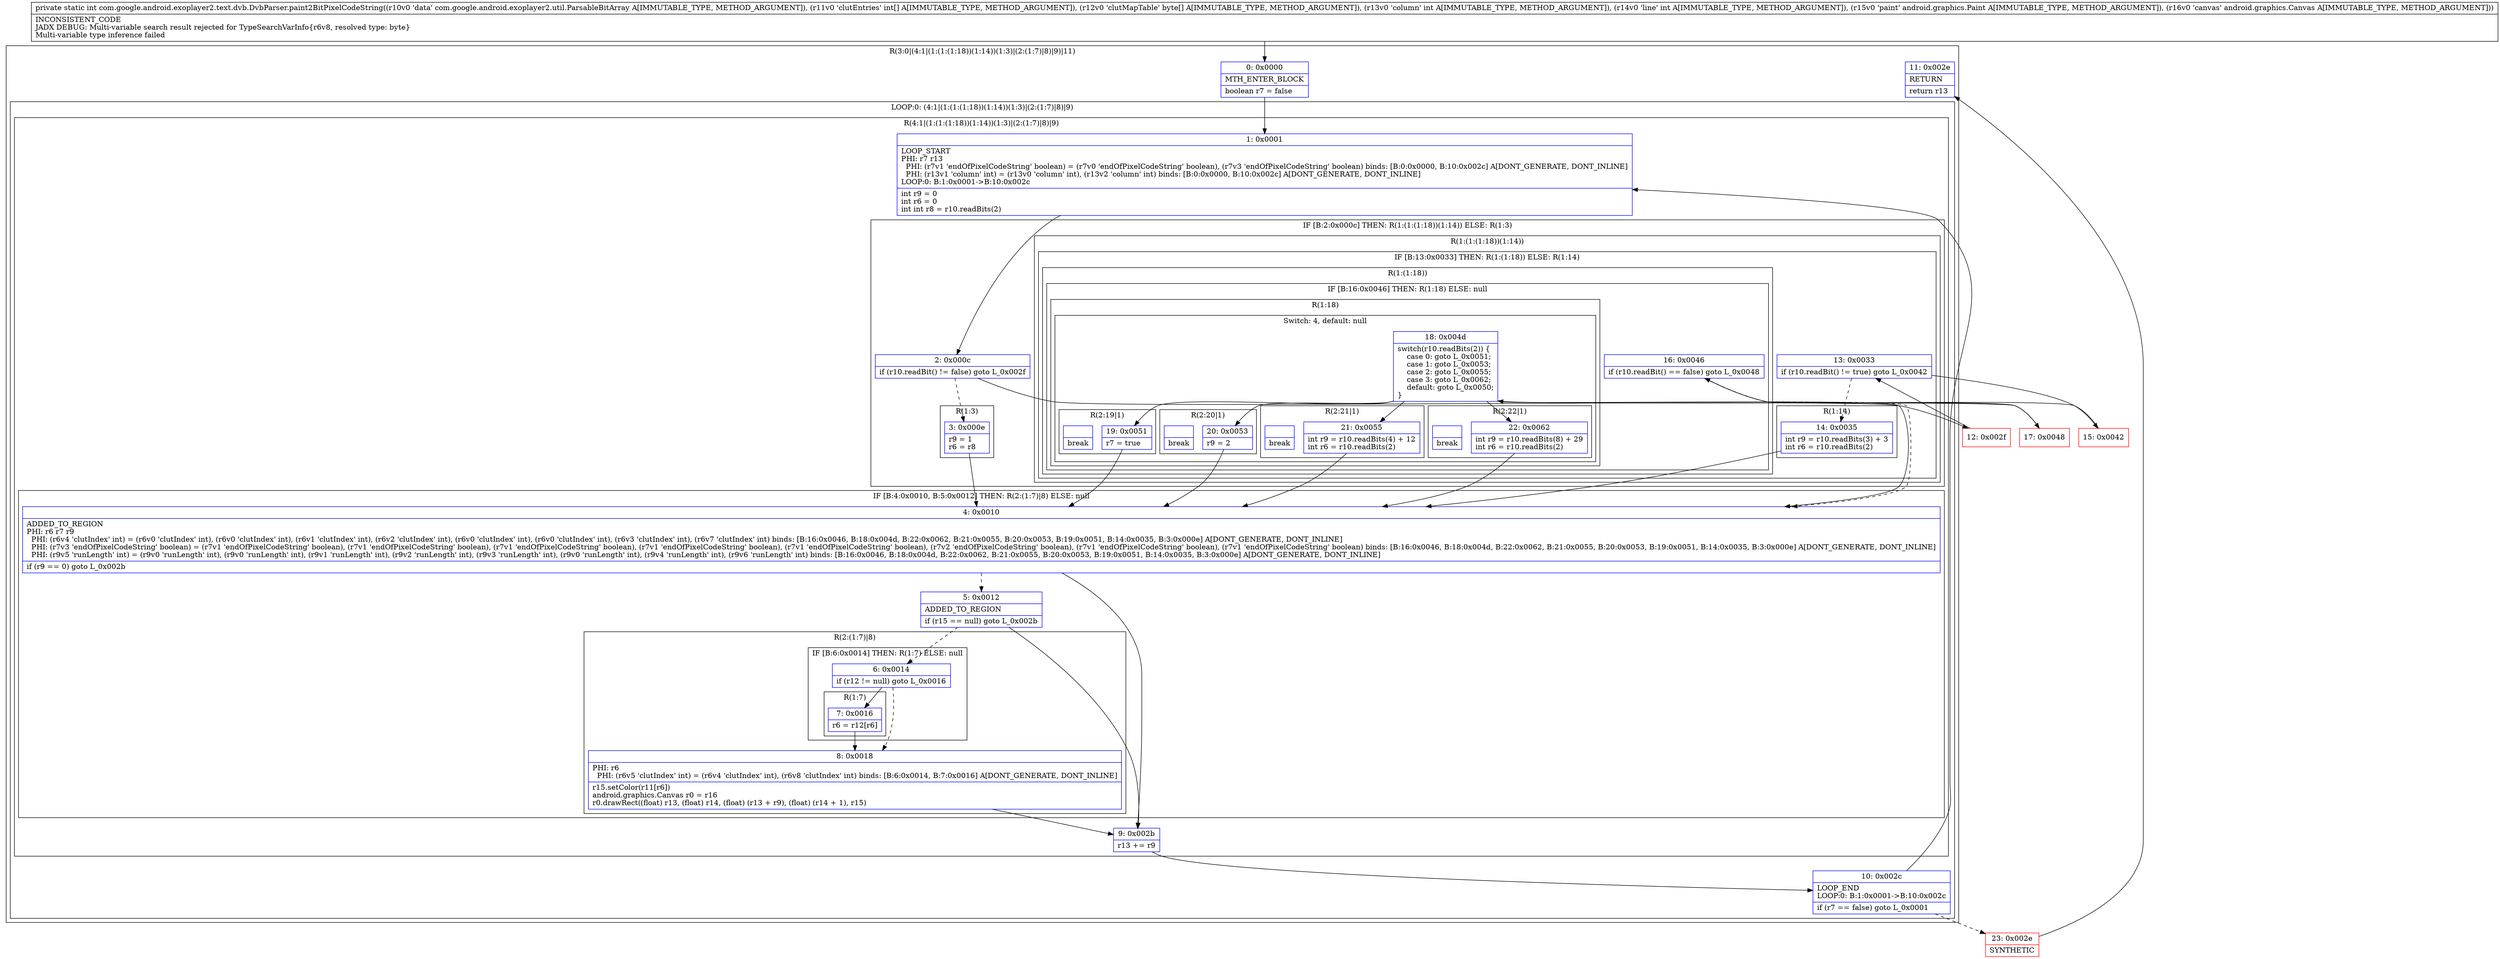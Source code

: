 digraph "CFG forcom.google.android.exoplayer2.text.dvb.DvbParser.paint2BitPixelCodeString(Lcom\/google\/android\/exoplayer2\/util\/ParsableBitArray;[I[BIILandroid\/graphics\/Paint;Landroid\/graphics\/Canvas;)I" {
subgraph cluster_Region_1072222192 {
label = "R(3:0|(4:1|(1:(1:(1:18))(1:14))(1:3)|(2:(1:7)|8)|9)|11)";
node [shape=record,color=blue];
Node_0 [shape=record,label="{0\:\ 0x0000|MTH_ENTER_BLOCK\l|boolean r7 = false\l}"];
subgraph cluster_LoopRegion_905542024 {
label = "LOOP:0: (4:1|(1:(1:(1:18))(1:14))(1:3)|(2:(1:7)|8)|9)";
node [shape=record,color=blue];
Node_10 [shape=record,label="{10\:\ 0x002c|LOOP_END\lLOOP:0: B:1:0x0001\-\>B:10:0x002c\l|if (r7 == false) goto L_0x0001\l}"];
subgraph cluster_Region_2005994481 {
label = "R(4:1|(1:(1:(1:18))(1:14))(1:3)|(2:(1:7)|8)|9)";
node [shape=record,color=blue];
Node_1 [shape=record,label="{1\:\ 0x0001|LOOP_START\lPHI: r7 r13 \l  PHI: (r7v1 'endOfPixelCodeString' boolean) = (r7v0 'endOfPixelCodeString' boolean), (r7v3 'endOfPixelCodeString' boolean) binds: [B:0:0x0000, B:10:0x002c] A[DONT_GENERATE, DONT_INLINE]\l  PHI: (r13v1 'column' int) = (r13v0 'column' int), (r13v2 'column' int) binds: [B:0:0x0000, B:10:0x002c] A[DONT_GENERATE, DONT_INLINE]\lLOOP:0: B:1:0x0001\-\>B:10:0x002c\l|int r9 = 0\lint r6 = 0\lint int r8 = r10.readBits(2)\l}"];
subgraph cluster_IfRegion_1406721779 {
label = "IF [B:2:0x000c] THEN: R(1:(1:(1:18))(1:14)) ELSE: R(1:3)";
node [shape=record,color=blue];
Node_2 [shape=record,label="{2\:\ 0x000c|if (r10.readBit() != false) goto L_0x002f\l}"];
subgraph cluster_Region_348336750 {
label = "R(1:(1:(1:18))(1:14))";
node [shape=record,color=blue];
subgraph cluster_IfRegion_2119428130 {
label = "IF [B:13:0x0033] THEN: R(1:(1:18)) ELSE: R(1:14)";
node [shape=record,color=blue];
Node_13 [shape=record,label="{13\:\ 0x0033|if (r10.readBit() != true) goto L_0x0042\l}"];
subgraph cluster_Region_777205614 {
label = "R(1:(1:18))";
node [shape=record,color=blue];
subgraph cluster_IfRegion_996760337 {
label = "IF [B:16:0x0046] THEN: R(1:18) ELSE: null";
node [shape=record,color=blue];
Node_16 [shape=record,label="{16\:\ 0x0046|if (r10.readBit() == false) goto L_0x0048\l}"];
subgraph cluster_Region_917786192 {
label = "R(1:18)";
node [shape=record,color=blue];
subgraph cluster_SwitchRegion_1464316508 {
label = "Switch: 4, default: null";
node [shape=record,color=blue];
Node_18 [shape=record,label="{18\:\ 0x004d|switch(r10.readBits(2)) \{\l    case 0: goto L_0x0051;\l    case 1: goto L_0x0053;\l    case 2: goto L_0x0055;\l    case 3: goto L_0x0062;\l    default: goto L_0x0050;\l\}\l}"];
subgraph cluster_Region_1084508882 {
label = "R(2:19|1)";
node [shape=record,color=blue];
Node_19 [shape=record,label="{19\:\ 0x0051|r7 = true\l}"];
Node_InsnContainer_1612191645 [shape=record,label="{|break\l}"];
}
subgraph cluster_Region_304407879 {
label = "R(2:20|1)";
node [shape=record,color=blue];
Node_20 [shape=record,label="{20\:\ 0x0053|r9 = 2\l}"];
Node_InsnContainer_299395420 [shape=record,label="{|break\l}"];
}
subgraph cluster_Region_1827660907 {
label = "R(2:21|1)";
node [shape=record,color=blue];
Node_21 [shape=record,label="{21\:\ 0x0055|int r9 = r10.readBits(4) + 12\lint r6 = r10.readBits(2)\l}"];
Node_InsnContainer_84571129 [shape=record,label="{|break\l}"];
}
subgraph cluster_Region_251649468 {
label = "R(2:22|1)";
node [shape=record,color=blue];
Node_22 [shape=record,label="{22\:\ 0x0062|int r9 = r10.readBits(8) + 29\lint r6 = r10.readBits(2)\l}"];
Node_InsnContainer_1874191446 [shape=record,label="{|break\l}"];
}
}
}
}
}
subgraph cluster_Region_1830140529 {
label = "R(1:14)";
node [shape=record,color=blue];
Node_14 [shape=record,label="{14\:\ 0x0035|int r9 = r10.readBits(3) + 3\lint r6 = r10.readBits(2)\l}"];
}
}
}
subgraph cluster_Region_494377042 {
label = "R(1:3)";
node [shape=record,color=blue];
Node_3 [shape=record,label="{3\:\ 0x000e|r9 = 1\lr6 = r8\l}"];
}
}
subgraph cluster_IfRegion_245951275 {
label = "IF [B:4:0x0010, B:5:0x0012] THEN: R(2:(1:7)|8) ELSE: null";
node [shape=record,color=blue];
Node_4 [shape=record,label="{4\:\ 0x0010|ADDED_TO_REGION\lPHI: r6 r7 r9 \l  PHI: (r6v4 'clutIndex' int) = (r6v0 'clutIndex' int), (r6v0 'clutIndex' int), (r6v1 'clutIndex' int), (r6v2 'clutIndex' int), (r6v0 'clutIndex' int), (r6v0 'clutIndex' int), (r6v3 'clutIndex' int), (r6v7 'clutIndex' int) binds: [B:16:0x0046, B:18:0x004d, B:22:0x0062, B:21:0x0055, B:20:0x0053, B:19:0x0051, B:14:0x0035, B:3:0x000e] A[DONT_GENERATE, DONT_INLINE]\l  PHI: (r7v3 'endOfPixelCodeString' boolean) = (r7v1 'endOfPixelCodeString' boolean), (r7v1 'endOfPixelCodeString' boolean), (r7v1 'endOfPixelCodeString' boolean), (r7v1 'endOfPixelCodeString' boolean), (r7v1 'endOfPixelCodeString' boolean), (r7v2 'endOfPixelCodeString' boolean), (r7v1 'endOfPixelCodeString' boolean), (r7v1 'endOfPixelCodeString' boolean) binds: [B:16:0x0046, B:18:0x004d, B:22:0x0062, B:21:0x0055, B:20:0x0053, B:19:0x0051, B:14:0x0035, B:3:0x000e] A[DONT_GENERATE, DONT_INLINE]\l  PHI: (r9v5 'runLength' int) = (r9v0 'runLength' int), (r9v0 'runLength' int), (r9v1 'runLength' int), (r9v2 'runLength' int), (r9v3 'runLength' int), (r9v0 'runLength' int), (r9v4 'runLength' int), (r9v6 'runLength' int) binds: [B:16:0x0046, B:18:0x004d, B:22:0x0062, B:21:0x0055, B:20:0x0053, B:19:0x0051, B:14:0x0035, B:3:0x000e] A[DONT_GENERATE, DONT_INLINE]\l|if (r9 == 0) goto L_0x002b\l}"];
Node_5 [shape=record,label="{5\:\ 0x0012|ADDED_TO_REGION\l|if (r15 == null) goto L_0x002b\l}"];
subgraph cluster_Region_991115620 {
label = "R(2:(1:7)|8)";
node [shape=record,color=blue];
subgraph cluster_IfRegion_1328652994 {
label = "IF [B:6:0x0014] THEN: R(1:7) ELSE: null";
node [shape=record,color=blue];
Node_6 [shape=record,label="{6\:\ 0x0014|if (r12 != null) goto L_0x0016\l}"];
subgraph cluster_Region_2065029701 {
label = "R(1:7)";
node [shape=record,color=blue];
Node_7 [shape=record,label="{7\:\ 0x0016|r6 = r12[r6]\l}"];
}
}
Node_8 [shape=record,label="{8\:\ 0x0018|PHI: r6 \l  PHI: (r6v5 'clutIndex' int) = (r6v4 'clutIndex' int), (r6v8 'clutIndex' int) binds: [B:6:0x0014, B:7:0x0016] A[DONT_GENERATE, DONT_INLINE]\l|r15.setColor(r11[r6])\landroid.graphics.Canvas r0 = r16\lr0.drawRect((float) r13, (float) r14, (float) (r13 + r9), (float) (r14 + 1), r15)\l}"];
}
}
Node_9 [shape=record,label="{9\:\ 0x002b|r13 += r9\l}"];
}
}
Node_11 [shape=record,label="{11\:\ 0x002e|RETURN\l|return r13\l}"];
}
Node_12 [shape=record,color=red,label="{12\:\ 0x002f}"];
Node_15 [shape=record,color=red,label="{15\:\ 0x0042}"];
Node_17 [shape=record,color=red,label="{17\:\ 0x0048}"];
Node_23 [shape=record,color=red,label="{23\:\ 0x002e|SYNTHETIC\l}"];
MethodNode[shape=record,label="{private static int com.google.android.exoplayer2.text.dvb.DvbParser.paint2BitPixelCodeString((r10v0 'data' com.google.android.exoplayer2.util.ParsableBitArray A[IMMUTABLE_TYPE, METHOD_ARGUMENT]), (r11v0 'clutEntries' int[] A[IMMUTABLE_TYPE, METHOD_ARGUMENT]), (r12v0 'clutMapTable' byte[] A[IMMUTABLE_TYPE, METHOD_ARGUMENT]), (r13v0 'column' int A[IMMUTABLE_TYPE, METHOD_ARGUMENT]), (r14v0 'line' int A[IMMUTABLE_TYPE, METHOD_ARGUMENT]), (r15v0 'paint' android.graphics.Paint A[IMMUTABLE_TYPE, METHOD_ARGUMENT]), (r16v0 'canvas' android.graphics.Canvas A[IMMUTABLE_TYPE, METHOD_ARGUMENT]))  | INCONSISTENT_CODE\lJADX DEBUG: Multi\-variable search result rejected for TypeSearchVarInfo\{r6v8, resolved type: byte\}\lMulti\-variable type inference failed\l}"];
MethodNode -> Node_0;
Node_0 -> Node_1;
Node_10 -> Node_1;
Node_10 -> Node_23[style=dashed];
Node_1 -> Node_2;
Node_2 -> Node_3[style=dashed];
Node_2 -> Node_12;
Node_13 -> Node_14[style=dashed];
Node_13 -> Node_15;
Node_16 -> Node_4[style=dashed];
Node_16 -> Node_17;
Node_18 -> Node_19;
Node_18 -> Node_20;
Node_18 -> Node_21;
Node_18 -> Node_22;
Node_18 -> Node_4;
Node_19 -> Node_4;
Node_20 -> Node_4;
Node_21 -> Node_4;
Node_22 -> Node_4;
Node_14 -> Node_4;
Node_3 -> Node_4;
Node_4 -> Node_5[style=dashed];
Node_4 -> Node_9;
Node_5 -> Node_6[style=dashed];
Node_5 -> Node_9;
Node_6 -> Node_7;
Node_6 -> Node_8[style=dashed];
Node_7 -> Node_8;
Node_8 -> Node_9;
Node_9 -> Node_10;
Node_12 -> Node_13;
Node_15 -> Node_16;
Node_17 -> Node_18;
Node_23 -> Node_11;
}

